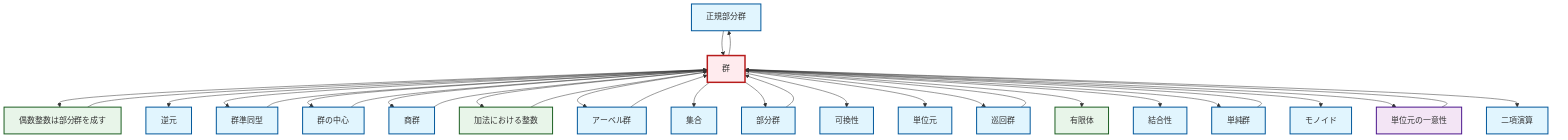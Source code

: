 graph TD
    classDef definition fill:#e1f5fe,stroke:#01579b,stroke-width:2px
    classDef theorem fill:#f3e5f5,stroke:#4a148c,stroke-width:2px
    classDef axiom fill:#fff3e0,stroke:#e65100,stroke-width:2px
    classDef example fill:#e8f5e9,stroke:#1b5e20,stroke-width:2px
    classDef current fill:#ffebee,stroke:#b71c1c,stroke-width:3px
    def-normal-subgroup["正規部分群"]:::definition
    def-associativity["結合性"]:::definition
    def-identity-element["単位元"]:::definition
    def-abelian-group["アーベル群"]:::definition
    def-inverse-element["逆元"]:::definition
    def-monoid["モノイド"]:::definition
    def-quotient-group["商群"]:::definition
    def-group["群"]:::definition
    def-simple-group["単純群"]:::definition
    def-subgroup["部分群"]:::definition
    ex-finite-field["有限体"]:::example
    def-set["集合"]:::definition
    def-center-of-group["群の中心"]:::definition
    def-homomorphism["群準同型"]:::definition
    def-binary-operation["二項演算"]:::definition
    def-cyclic-group["巡回群"]:::definition
    ex-even-integers-subgroup["偶数整数は部分群を成す"]:::example
    def-commutativity["可換性"]:::definition
    thm-unique-identity["単位元の一意性"]:::theorem
    ex-integers-addition["加法における整数"]:::example
    def-group --> ex-even-integers-subgroup
    def-subgroup --> def-group
    def-center-of-group --> def-group
    def-group --> def-inverse-element
    def-group --> def-homomorphism
    def-group --> def-center-of-group
    thm-unique-identity --> def-group
    def-quotient-group --> def-group
    ex-integers-addition --> def-group
    def-group --> def-quotient-group
    def-group --> ex-integers-addition
    def-group --> def-abelian-group
    def-group --> def-set
    def-group --> def-subgroup
    def-cyclic-group --> def-group
    def-abelian-group --> def-group
    def-group --> def-commutativity
    def-group --> def-identity-element
    def-group --> def-normal-subgroup
    def-group --> def-cyclic-group
    def-group --> ex-finite-field
    def-simple-group --> def-group
    def-group --> def-associativity
    def-normal-subgroup --> def-group
    def-group --> def-simple-group
    def-homomorphism --> def-group
    def-group --> def-monoid
    def-group --> thm-unique-identity
    def-group --> def-binary-operation
    ex-even-integers-subgroup --> def-group
    class def-group current